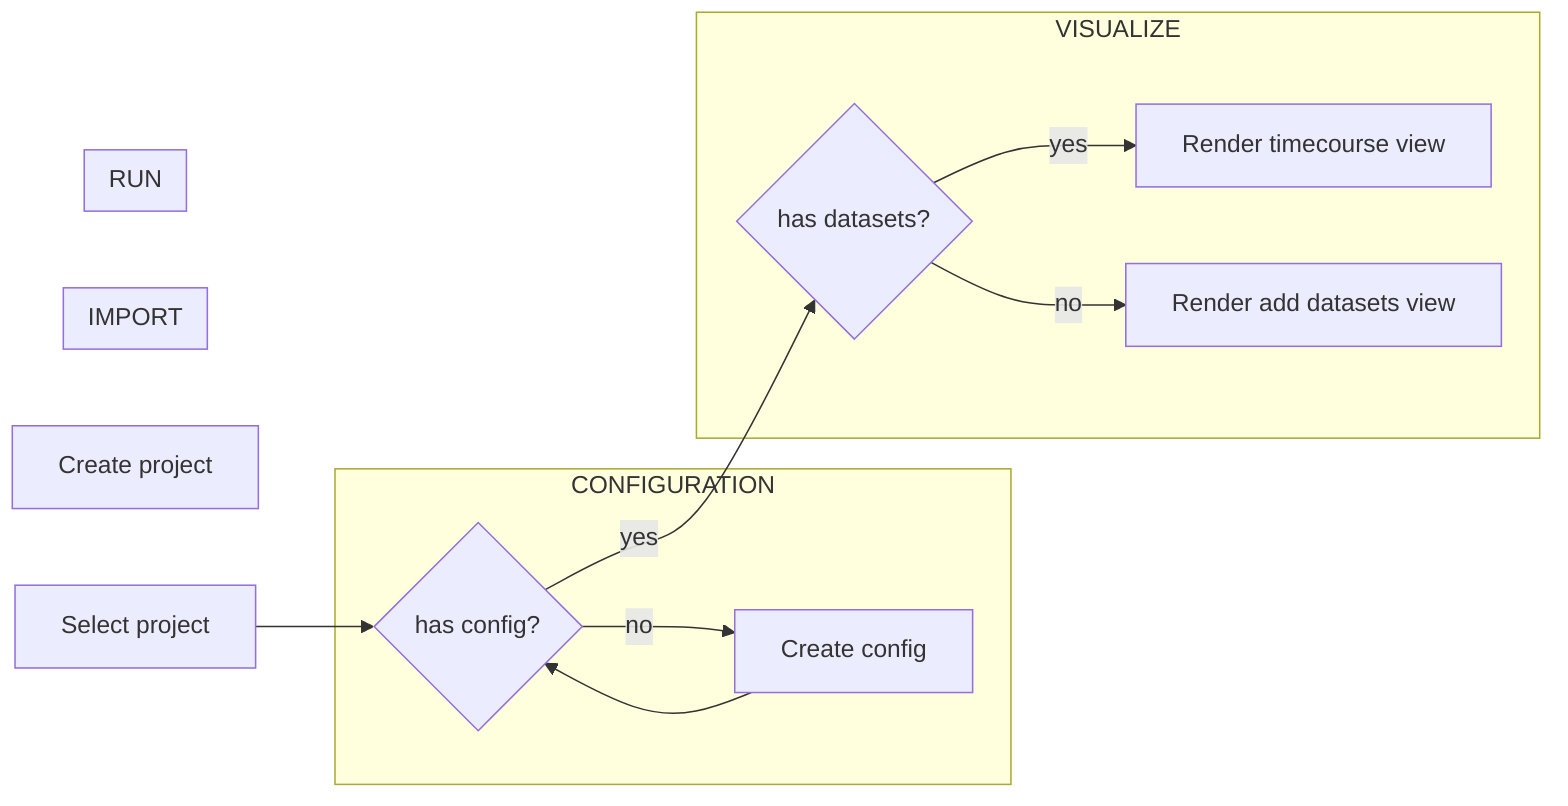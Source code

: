 flowchart LR
    C0[Create project]
    T1[Select project]
    T2{has config?}
    C1[Create config]
    V3[Render timecourse view]
    V4[Render add datasets view]
    T1 --> T2
    T2 -- no --> C1
    T2 -- yes --> V2
    subgraph CONFIGURATION
    C1 --> T2
    end
    subgraph IMPORT
    end
    subgraph RUN
    end
    subgraph VISUALIZE
    V2{has datasets?}
    V2 -- yes --> V3
    V2 -- no --> V4
    end